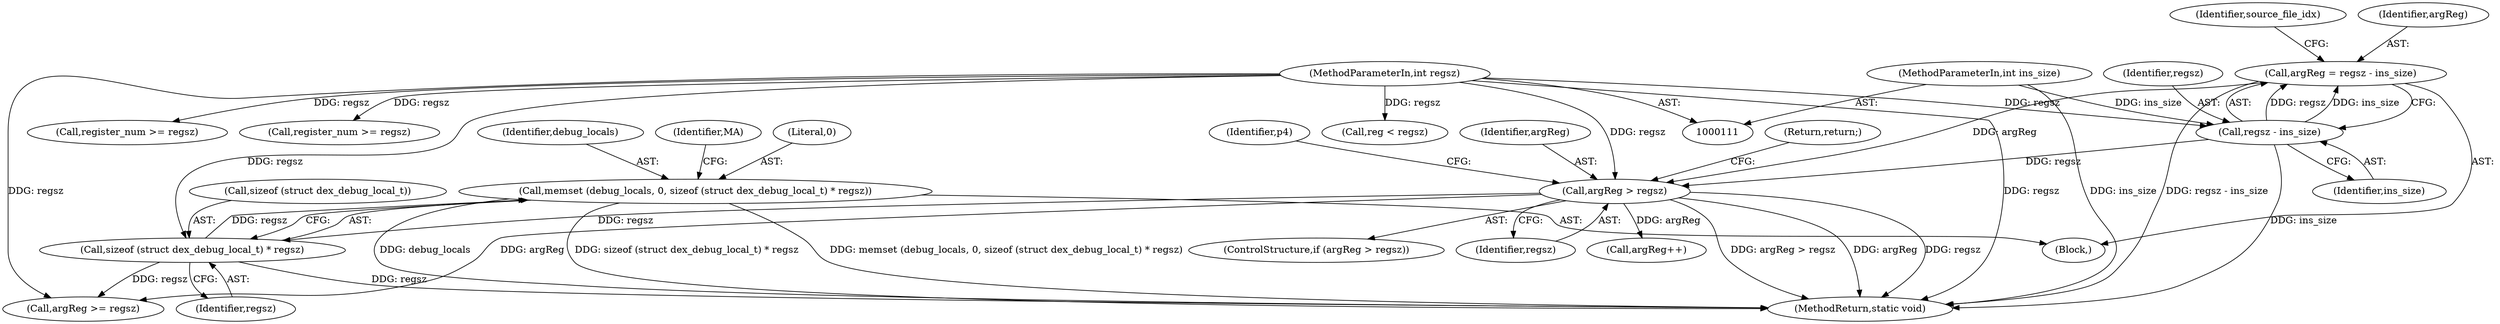 digraph "0_radare2_ad55822430a03fe075221b543efb434567e9e431@API" {
"1000231" [label="(Call,memset (debug_locals, 0, sizeof (struct dex_debug_local_t) * regsz))"];
"1000234" [label="(Call,sizeof (struct dex_debug_local_t) * regsz)"];
"1000177" [label="(Call,argReg > regsz)"];
"1000155" [label="(Call,argReg = regsz - ins_size)"];
"1000157" [label="(Call,regsz - ins_size)"];
"1000121" [label="(MethodParameterIn,int regsz)"];
"1000118" [label="(MethodParameterIn,int ins_size)"];
"1000235" [label="(Call,sizeof (struct dex_debug_local_t))"];
"1000118" [label="(MethodParameterIn,int ins_size)"];
"1000233" [label="(Literal,0)"];
"1000121" [label="(MethodParameterIn,int regsz)"];
"1000281" [label="(Call,argReg++)"];
"1000237" [label="(Identifier,regsz)"];
"1001116" [label="(Call,reg < regsz)"];
"1000183" [label="(Identifier,p4)"];
"1000155" [label="(Call,argReg = regsz - ins_size)"];
"1000162" [label="(Identifier,source_file_idx)"];
"1000181" [label="(Return,return;)"];
"1000159" [label="(Identifier,ins_size)"];
"1000307" [label="(Call,argReg >= regsz)"];
"1000177" [label="(Call,argReg > regsz)"];
"1000232" [label="(Identifier,debug_locals)"];
"1000241" [label="(Identifier,MA)"];
"1000178" [label="(Identifier,argReg)"];
"1000158" [label="(Identifier,regsz)"];
"1000234" [label="(Call,sizeof (struct dex_debug_local_t) * regsz)"];
"1001187" [label="(MethodReturn,static void)"];
"1000487" [label="(Call,register_num >= regsz)"];
"1000176" [label="(ControlStructure,if (argReg > regsz))"];
"1000231" [label="(Call,memset (debug_locals, 0, sizeof (struct dex_debug_local_t) * regsz))"];
"1000663" [label="(Call,register_num >= regsz)"];
"1000157" [label="(Call,regsz - ins_size)"];
"1000123" [label="(Block,)"];
"1000179" [label="(Identifier,regsz)"];
"1000156" [label="(Identifier,argReg)"];
"1000231" -> "1000123"  [label="AST: "];
"1000231" -> "1000234"  [label="CFG: "];
"1000232" -> "1000231"  [label="AST: "];
"1000233" -> "1000231"  [label="AST: "];
"1000234" -> "1000231"  [label="AST: "];
"1000241" -> "1000231"  [label="CFG: "];
"1000231" -> "1001187"  [label="DDG: memset (debug_locals, 0, sizeof (struct dex_debug_local_t) * regsz)"];
"1000231" -> "1001187"  [label="DDG: debug_locals"];
"1000231" -> "1001187"  [label="DDG: sizeof (struct dex_debug_local_t) * regsz"];
"1000234" -> "1000231"  [label="DDG: regsz"];
"1000234" -> "1000237"  [label="CFG: "];
"1000235" -> "1000234"  [label="AST: "];
"1000237" -> "1000234"  [label="AST: "];
"1000234" -> "1001187"  [label="DDG: regsz"];
"1000177" -> "1000234"  [label="DDG: regsz"];
"1000121" -> "1000234"  [label="DDG: regsz"];
"1000234" -> "1000307"  [label="DDG: regsz"];
"1000177" -> "1000176"  [label="AST: "];
"1000177" -> "1000179"  [label="CFG: "];
"1000178" -> "1000177"  [label="AST: "];
"1000179" -> "1000177"  [label="AST: "];
"1000181" -> "1000177"  [label="CFG: "];
"1000183" -> "1000177"  [label="CFG: "];
"1000177" -> "1001187"  [label="DDG: argReg"];
"1000177" -> "1001187"  [label="DDG: regsz"];
"1000177" -> "1001187"  [label="DDG: argReg > regsz"];
"1000155" -> "1000177"  [label="DDG: argReg"];
"1000157" -> "1000177"  [label="DDG: regsz"];
"1000121" -> "1000177"  [label="DDG: regsz"];
"1000177" -> "1000281"  [label="DDG: argReg"];
"1000177" -> "1000307"  [label="DDG: argReg"];
"1000155" -> "1000123"  [label="AST: "];
"1000155" -> "1000157"  [label="CFG: "];
"1000156" -> "1000155"  [label="AST: "];
"1000157" -> "1000155"  [label="AST: "];
"1000162" -> "1000155"  [label="CFG: "];
"1000155" -> "1001187"  [label="DDG: regsz - ins_size"];
"1000157" -> "1000155"  [label="DDG: regsz"];
"1000157" -> "1000155"  [label="DDG: ins_size"];
"1000157" -> "1000159"  [label="CFG: "];
"1000158" -> "1000157"  [label="AST: "];
"1000159" -> "1000157"  [label="AST: "];
"1000157" -> "1001187"  [label="DDG: ins_size"];
"1000121" -> "1000157"  [label="DDG: regsz"];
"1000118" -> "1000157"  [label="DDG: ins_size"];
"1000121" -> "1000111"  [label="AST: "];
"1000121" -> "1001187"  [label="DDG: regsz"];
"1000121" -> "1000307"  [label="DDG: regsz"];
"1000121" -> "1000487"  [label="DDG: regsz"];
"1000121" -> "1000663"  [label="DDG: regsz"];
"1000121" -> "1001116"  [label="DDG: regsz"];
"1000118" -> "1000111"  [label="AST: "];
"1000118" -> "1001187"  [label="DDG: ins_size"];
}
